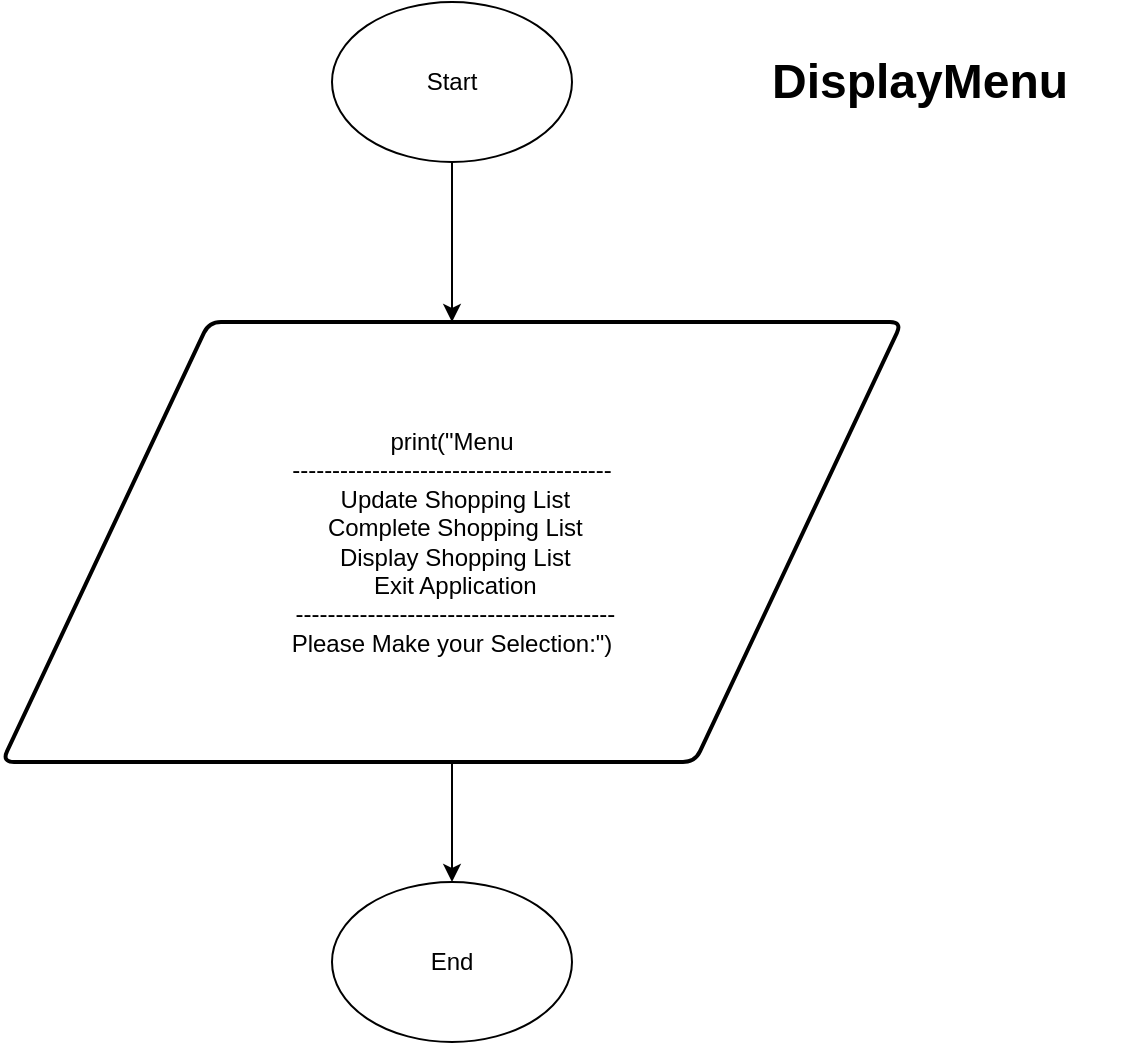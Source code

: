 <mxfile version="15.8.2" type="device" pages="7"><diagram id="C5RBs43oDa-KdzZeNtuy" name="displayMenu"><mxGraphModel dx="1113" dy="731" grid="1" gridSize="10" guides="1" tooltips="1" connect="1" arrows="1" fold="1" page="1" pageScale="1" pageWidth="827" pageHeight="1169" math="0" shadow="0"><root><mxCell id="WIyWlLk6GJQsqaUBKTNV-0"/><mxCell id="WIyWlLk6GJQsqaUBKTNV-1" parent="WIyWlLk6GJQsqaUBKTNV-0"/><mxCell id="VgSld3leh9Z8R4HClVQL-3" value="" style="edgeStyle=orthogonalEdgeStyle;rounded=0;orthogonalLoop=1;jettySize=auto;html=1;" edge="1" parent="WIyWlLk6GJQsqaUBKTNV-1" source="VgSld3leh9Z8R4HClVQL-0" target="VgSld3leh9Z8R4HClVQL-2"><mxGeometry relative="1" as="geometry"/></mxCell><mxCell id="VgSld3leh9Z8R4HClVQL-0" value="Start" style="ellipse;whiteSpace=wrap;html=1;" vertex="1" parent="WIyWlLk6GJQsqaUBKTNV-1"><mxGeometry x="255" y="20" width="120" height="80" as="geometry"/></mxCell><mxCell id="xgggEfvTik8aZfycozPO-1" value="" style="edgeStyle=orthogonalEdgeStyle;rounded=0;orthogonalLoop=1;jettySize=auto;html=1;" edge="1" parent="WIyWlLk6GJQsqaUBKTNV-1" source="VgSld3leh9Z8R4HClVQL-2" target="xgggEfvTik8aZfycozPO-0"><mxGeometry relative="1" as="geometry"/></mxCell><mxCell id="VgSld3leh9Z8R4HClVQL-2" value="print(&quot;Menu &lt;br&gt;----------------------------------------&lt;br&gt;&amp;nbsp;Update Shopping List&lt;br&gt;&amp;nbsp;Complete Shopping List&lt;br&gt;&amp;nbsp;Display Shopping List&lt;br&gt;&amp;nbsp;Exit Application&lt;br&gt;&amp;nbsp;----------------------------------------&lt;br&gt;Please Make your Selection:&quot;)" style="shape=parallelogram;html=1;strokeWidth=2;perimeter=parallelogramPerimeter;whiteSpace=wrap;rounded=1;arcSize=12;size=0.23;" vertex="1" parent="WIyWlLk6GJQsqaUBKTNV-1"><mxGeometry x="90" y="180" width="450" height="220" as="geometry"/></mxCell><mxCell id="xgggEfvTik8aZfycozPO-0" value="End" style="ellipse;whiteSpace=wrap;html=1;" vertex="1" parent="WIyWlLk6GJQsqaUBKTNV-1"><mxGeometry x="255" y="460" width="120" height="80" as="geometry"/></mxCell><mxCell id="67NtcmwgRC0DAcAixxA1-0" value="&lt;h1&gt;DisplayMenu&lt;/h1&gt;" style="text;html=1;strokeColor=none;fillColor=none;spacing=5;spacingTop=-20;whiteSpace=wrap;overflow=hidden;rounded=0;" vertex="1" parent="WIyWlLk6GJQsqaUBKTNV-1"><mxGeometry x="470" y="40" width="190" height="120" as="geometry"/></mxCell></root></mxGraphModel></diagram><diagram id="YoclvQxXGmcBrVeNBA84" name="getChoice "><mxGraphModel dx="1577" dy="1035" grid="1" gridSize="10" guides="1" tooltips="1" connect="1" arrows="1" fold="1" page="1" pageScale="1" pageWidth="850" pageHeight="1100" math="0" shadow="0"><root><mxCell id="n4acxv1keuIfrUjkf4av-0"/><mxCell id="n4acxv1keuIfrUjkf4av-1" parent="n4acxv1keuIfrUjkf4av-0"/><mxCell id="ewci4DWP8wXQs5lCiZVV-2" value="" style="edgeStyle=orthogonalEdgeStyle;rounded=0;orthogonalLoop=1;jettySize=auto;html=1;" edge="1" parent="n4acxv1keuIfrUjkf4av-1" source="rEnA67XTn1vk5N6WNUyv-0" target="ewci4DWP8wXQs5lCiZVV-1"><mxGeometry relative="1" as="geometry"/></mxCell><mxCell id="rEnA67XTn1vk5N6WNUyv-0" value="Start" style="ellipse;whiteSpace=wrap;html=1;" vertex="1" parent="n4acxv1keuIfrUjkf4av-1"><mxGeometry x="60" width="120" height="80" as="geometry"/></mxCell><mxCell id="ewci4DWP8wXQs5lCiZVV-6" value="" style="edgeStyle=orthogonalEdgeStyle;rounded=0;orthogonalLoop=1;jettySize=auto;html=1;" edge="1" parent="n4acxv1keuIfrUjkf4av-1" source="ewci4DWP8wXQs5lCiZVV-1" target="ewci4DWP8wXQs5lCiZVV-3"><mxGeometry relative="1" as="geometry"/></mxCell><mxCell id="ewci4DWP8wXQs5lCiZVV-1" value="choice = input(&quot;What would you like to do? &quot;)" style="shape=parallelogram;html=1;strokeWidth=2;perimeter=parallelogramPerimeter;whiteSpace=wrap;rounded=1;arcSize=12;size=0.23;" vertex="1" parent="n4acxv1keuIfrUjkf4av-1"><mxGeometry x="10" y="120" width="340" height="110" as="geometry"/></mxCell><mxCell id="ewci4DWP8wXQs5lCiZVV-9" value="" style="edgeStyle=orthogonalEdgeStyle;rounded=0;orthogonalLoop=1;jettySize=auto;html=1;" edge="1" parent="n4acxv1keuIfrUjkf4av-1" source="ewci4DWP8wXQs5lCiZVV-3" target="ewci4DWP8wXQs5lCiZVV-8"><mxGeometry relative="1" as="geometry"/></mxCell><mxCell id="ewci4DWP8wXQs5lCiZVV-3" value="letter = choice.split (&quot; &quot;)" style="rounded=1;whiteSpace=wrap;html=1;" vertex="1" parent="n4acxv1keuIfrUjkf4av-1"><mxGeometry x="15" y="260" width="210" height="60" as="geometry"/></mxCell><mxCell id="ewci4DWP8wXQs5lCiZVV-13" value="" style="edgeStyle=orthogonalEdgeStyle;rounded=0;orthogonalLoop=1;jettySize=auto;html=1;" edge="1" parent="n4acxv1keuIfrUjkf4av-1" source="ewci4DWP8wXQs5lCiZVV-8" target="ewci4DWP8wXQs5lCiZVV-10"><mxGeometry relative="1" as="geometry"/></mxCell><mxCell id="ewci4DWP8wXQs5lCiZVV-17" value="" style="edgeStyle=orthogonalEdgeStyle;rounded=0;orthogonalLoop=1;jettySize=auto;html=1;" edge="1" parent="n4acxv1keuIfrUjkf4av-1" source="ewci4DWP8wXQs5lCiZVV-8" target="ewci4DWP8wXQs5lCiZVV-16"><mxGeometry relative="1" as="geometry"/></mxCell><mxCell id="ewci4DWP8wXQs5lCiZVV-8" value="if&amp;nbsp;&amp;nbsp;letter[0] == &quot;U&quot;:" style="strokeWidth=2;html=1;shape=mxgraph.flowchart.decision;whiteSpace=wrap;" vertex="1" parent="n4acxv1keuIfrUjkf4av-1"><mxGeometry x="55" y="350" width="130" height="130" as="geometry"/></mxCell><mxCell id="ewci4DWP8wXQs5lCiZVV-20" value="" style="edgeStyle=orthogonalEdgeStyle;rounded=0;orthogonalLoop=1;jettySize=auto;html=1;" edge="1" parent="n4acxv1keuIfrUjkf4av-1" source="ewci4DWP8wXQs5lCiZVV-10" target="ewci4DWP8wXQs5lCiZVV-19"><mxGeometry relative="1" as="geometry"/></mxCell><mxCell id="ewci4DWP8wXQs5lCiZVV-10" value="&lt;div&gt;&amp;nbsp;printPeople()&lt;/div&gt;" style="rounded=1;whiteSpace=wrap;html=1;" vertex="1" parent="n4acxv1keuIfrUjkf4av-1"><mxGeometry x="60" y="510" width="120" height="50" as="geometry"/></mxCell><mxCell id="ewci4DWP8wXQs5lCiZVV-14" value="True" style="text;html=1;strokeColor=none;fillColor=none;align=center;verticalAlign=middle;whiteSpace=wrap;rounded=0;" vertex="1" parent="n4acxv1keuIfrUjkf4av-1"><mxGeometry x="55" y="480" width="60" height="30" as="geometry"/></mxCell><mxCell id="ewci4DWP8wXQs5lCiZVV-22" value="" style="edgeStyle=orthogonalEdgeStyle;rounded=0;orthogonalLoop=1;jettySize=auto;html=1;" edge="1" parent="n4acxv1keuIfrUjkf4av-1" source="ewci4DWP8wXQs5lCiZVV-16" target="ewci4DWP8wXQs5lCiZVV-21"><mxGeometry relative="1" as="geometry"/></mxCell><mxCell id="ewci4DWP8wXQs5lCiZVV-27" value="" style="edgeStyle=orthogonalEdgeStyle;rounded=0;orthogonalLoop=1;jettySize=auto;html=1;" edge="1" parent="n4acxv1keuIfrUjkf4av-1" source="ewci4DWP8wXQs5lCiZVV-16" target="ewci4DWP8wXQs5lCiZVV-26"><mxGeometry relative="1" as="geometry"/></mxCell><mxCell id="ewci4DWP8wXQs5lCiZVV-16" value="&amp;nbsp;letter[0] == &quot;C&quot;:" style="strokeWidth=2;html=1;shape=mxgraph.flowchart.decision;whiteSpace=wrap;" vertex="1" parent="n4acxv1keuIfrUjkf4av-1"><mxGeometry x="240" y="350" width="130" height="130" as="geometry"/></mxCell><mxCell id="ewci4DWP8wXQs5lCiZVV-18" value="False" style="text;html=1;strokeColor=none;fillColor=none;align=center;verticalAlign=middle;whiteSpace=wrap;rounded=0;" vertex="1" parent="n4acxv1keuIfrUjkf4av-1"><mxGeometry x="170" y="390" width="60" height="30" as="geometry"/></mxCell><mxCell id="ewci4DWP8wXQs5lCiZVV-48" style="edgeStyle=orthogonalEdgeStyle;rounded=0;orthogonalLoop=1;jettySize=auto;html=1;entryX=0;entryY=0.5;entryDx=0;entryDy=0;" edge="1" parent="n4acxv1keuIfrUjkf4av-1" source="ewci4DWP8wXQs5lCiZVV-19" target="ewci4DWP8wXQs5lCiZVV-47"><mxGeometry relative="1" as="geometry"><Array as="points"><mxPoint x="120" y="790"/></Array></mxGeometry></mxCell><mxCell id="ewci4DWP8wXQs5lCiZVV-19" value="updateShoppingList(printItems())" style="rounded=1;whiteSpace=wrap;html=1;" vertex="1" parent="n4acxv1keuIfrUjkf4av-1"><mxGeometry x="25" y="590" width="190" height="60" as="geometry"/></mxCell><mxCell id="ewci4DWP8wXQs5lCiZVV-25" value="" style="edgeStyle=orthogonalEdgeStyle;rounded=0;orthogonalLoop=1;jettySize=auto;html=1;" edge="1" parent="n4acxv1keuIfrUjkf4av-1" source="ewci4DWP8wXQs5lCiZVV-21" target="ewci4DWP8wXQs5lCiZVV-24"><mxGeometry relative="1" as="geometry"/></mxCell><mxCell id="ewci4DWP8wXQs5lCiZVV-21" value="&lt;div&gt;&amp;nbsp;printPeople()&lt;/div&gt;" style="rounded=1;whiteSpace=wrap;html=1;" vertex="1" parent="n4acxv1keuIfrUjkf4av-1"><mxGeometry x="245" y="510" width="120" height="50" as="geometry"/></mxCell><mxCell id="ewci4DWP8wXQs5lCiZVV-49" style="edgeStyle=orthogonalEdgeStyle;rounded=0;orthogonalLoop=1;jettySize=auto;html=1;" edge="1" parent="n4acxv1keuIfrUjkf4av-1" source="ewci4DWP8wXQs5lCiZVV-24" target="ewci4DWP8wXQs5lCiZVV-47"><mxGeometry relative="1" as="geometry"/></mxCell><mxCell id="ewci4DWP8wXQs5lCiZVV-24" value="completeShoppingList()" style="whiteSpace=wrap;html=1;rounded=1;" vertex="1" parent="n4acxv1keuIfrUjkf4av-1"><mxGeometry x="222.5" y="590" width="165" height="60" as="geometry"/></mxCell><mxCell id="ewci4DWP8wXQs5lCiZVV-29" value="" style="edgeStyle=orthogonalEdgeStyle;rounded=0;orthogonalLoop=1;jettySize=auto;html=1;" edge="1" parent="n4acxv1keuIfrUjkf4av-1" source="ewci4DWP8wXQs5lCiZVV-26" target="ewci4DWP8wXQs5lCiZVV-28"><mxGeometry relative="1" as="geometry"/></mxCell><mxCell id="ewci4DWP8wXQs5lCiZVV-31" value="" style="edgeStyle=orthogonalEdgeStyle;rounded=0;orthogonalLoop=1;jettySize=auto;html=1;" edge="1" parent="n4acxv1keuIfrUjkf4av-1" source="ewci4DWP8wXQs5lCiZVV-26" target="ewci4DWP8wXQs5lCiZVV-30"><mxGeometry relative="1" as="geometry"/></mxCell><mxCell id="ewci4DWP8wXQs5lCiZVV-26" value="&amp;nbsp;letter[0] == &quot;D&quot;:" style="strokeWidth=2;html=1;shape=mxgraph.flowchart.decision;whiteSpace=wrap;" vertex="1" parent="n4acxv1keuIfrUjkf4av-1"><mxGeometry x="410" y="350" width="130" height="130" as="geometry"/></mxCell><mxCell id="ewci4DWP8wXQs5lCiZVV-33" value="" style="edgeStyle=orthogonalEdgeStyle;rounded=0;orthogonalLoop=1;jettySize=auto;html=1;" edge="1" parent="n4acxv1keuIfrUjkf4av-1" source="ewci4DWP8wXQs5lCiZVV-28" target="ewci4DWP8wXQs5lCiZVV-32"><mxGeometry relative="1" as="geometry"/></mxCell><mxCell id="ewci4DWP8wXQs5lCiZVV-40" value="" style="edgeStyle=orthogonalEdgeStyle;rounded=0;orthogonalLoop=1;jettySize=auto;html=1;" edge="1" parent="n4acxv1keuIfrUjkf4av-1" source="ewci4DWP8wXQs5lCiZVV-28"><mxGeometry relative="1" as="geometry"><mxPoint x="780" y="600" as="targetPoint"/></mxGeometry></mxCell><mxCell id="ewci4DWP8wXQs5lCiZVV-28" value="&amp;nbsp;letter[0] == &quot;E&quot;:" style="strokeWidth=2;html=1;shape=mxgraph.flowchart.decision;whiteSpace=wrap;" vertex="1" parent="n4acxv1keuIfrUjkf4av-1"><mxGeometry x="610" y="350" width="130" height="130" as="geometry"/></mxCell><mxCell id="ewci4DWP8wXQs5lCiZVV-50" style="edgeStyle=orthogonalEdgeStyle;rounded=0;orthogonalLoop=1;jettySize=auto;html=1;entryX=1;entryY=0;entryDx=0;entryDy=0;" edge="1" parent="n4acxv1keuIfrUjkf4av-1" source="ewci4DWP8wXQs5lCiZVV-30" target="ewci4DWP8wXQs5lCiZVV-47"><mxGeometry relative="1" as="geometry"/></mxCell><mxCell id="ewci4DWP8wXQs5lCiZVV-30" value="displayShoppingList()" style="rounded=1;whiteSpace=wrap;html=1;" vertex="1" parent="n4acxv1keuIfrUjkf4av-1"><mxGeometry x="410" y="505" width="130" height="60" as="geometry"/></mxCell><mxCell id="ewci4DWP8wXQs5lCiZVV-51" style="edgeStyle=orthogonalEdgeStyle;rounded=0;orthogonalLoop=1;jettySize=auto;html=1;entryX=1;entryY=0.5;entryDx=0;entryDy=0;" edge="1" parent="n4acxv1keuIfrUjkf4av-1" source="ewci4DWP8wXQs5lCiZVV-32" target="ewci4DWP8wXQs5lCiZVV-47"><mxGeometry relative="1" as="geometry"><Array as="points"><mxPoint x="675" y="580"/><mxPoint x="520" y="580"/><mxPoint x="520" y="730"/><mxPoint x="460" y="730"/></Array></mxGeometry></mxCell><mxCell id="ewci4DWP8wXQs5lCiZVV-32" value="exitApplication()" style="rounded=1;whiteSpace=wrap;html=1;" vertex="1" parent="n4acxv1keuIfrUjkf4av-1"><mxGeometry x="615" y="510" width="120" height="60" as="geometry"/></mxCell><mxCell id="ewci4DWP8wXQs5lCiZVV-34" value="True" style="text;html=1;strokeColor=none;fillColor=none;align=center;verticalAlign=middle;whiteSpace=wrap;rounded=0;" vertex="1" parent="n4acxv1keuIfrUjkf4av-1"><mxGeometry x="245" y="480" width="60" height="30" as="geometry"/></mxCell><mxCell id="ewci4DWP8wXQs5lCiZVV-35" value="True" style="text;html=1;strokeColor=none;fillColor=none;align=center;verticalAlign=middle;whiteSpace=wrap;rounded=0;" vertex="1" parent="n4acxv1keuIfrUjkf4av-1"><mxGeometry x="420" y="475" width="60" height="30" as="geometry"/></mxCell><mxCell id="ewci4DWP8wXQs5lCiZVV-36" value="True" style="text;html=1;strokeColor=none;fillColor=none;align=center;verticalAlign=middle;whiteSpace=wrap;rounded=0;" vertex="1" parent="n4acxv1keuIfrUjkf4av-1"><mxGeometry x="615" y="480" width="60" height="30" as="geometry"/></mxCell><mxCell id="ewci4DWP8wXQs5lCiZVV-37" value="False" style="text;html=1;strokeColor=none;fillColor=none;align=center;verticalAlign=middle;whiteSpace=wrap;rounded=0;" vertex="1" parent="n4acxv1keuIfrUjkf4av-1"><mxGeometry x="360" y="390" width="60" height="30" as="geometry"/></mxCell><mxCell id="ewci4DWP8wXQs5lCiZVV-38" value="False" style="text;html=1;strokeColor=none;fillColor=none;align=center;verticalAlign=middle;whiteSpace=wrap;rounded=0;" vertex="1" parent="n4acxv1keuIfrUjkf4av-1"><mxGeometry x="540" y="390" width="60" height="30" as="geometry"/></mxCell><mxCell id="ewci4DWP8wXQs5lCiZVV-52" style="edgeStyle=orthogonalEdgeStyle;rounded=0;orthogonalLoop=1;jettySize=auto;html=1;entryX=1;entryY=0;entryDx=0;entryDy=0;" edge="1" parent="n4acxv1keuIfrUjkf4av-1" source="ewci4DWP8wXQs5lCiZVV-43" target="ewci4DWP8wXQs5lCiZVV-1"><mxGeometry relative="1" as="geometry"><Array as="points"><mxPoint x="810" y="120"/></Array></mxGeometry></mxCell><mxCell id="ewci4DWP8wXQs5lCiZVV-43" value="&lt;span style=&quot;color: rgba(0 , 0 , 0 , 0) ; font-family: monospace ; font-size: 0px&quot;&gt;%3CmxGraphModel%3E%3Croot%3E%3CmxCell%20id%3D%220%22%2F%3E%3CmxCell%20id%3D%221%22%20parent%3D%220%22%2F%3E%3CmxCell%20id%3D%222%22%20value%3D%22print(%26quot%3BInvalid%20Selection%2C%20please%20try%20again%26quot%3B)%22%20style%3D%22text%3BwhiteSpace%3Dwrap%3Bhtml%3D1%3B%22%20vertex%3D%221%22%20parent%3D%221%22%3E%3CmxGeometry%20x%3D%22570%22%20y%3D%22680%22%20width%3D%22240%22%20height%3D%2230%22%20as%3D%22geometry%22%2F%3E%3C%2FmxCell%3E%3C%2Froot%3E%3C%2FmxGraphModel%3E&lt;/span&gt;" style="shape=parallelogram;html=1;strokeWidth=2;perimeter=parallelogramPerimeter;whiteSpace=wrap;rounded=1;arcSize=12;size=0.23;" vertex="1" parent="n4acxv1keuIfrUjkf4av-1"><mxGeometry x="543" y="601" width="305" height="90" as="geometry"/></mxCell><mxCell id="ewci4DWP8wXQs5lCiZVV-45" value="print(&quot;Invalid Selection, please try again&quot;)" style="text;whiteSpace=wrap;html=1;" vertex="1" parent="n4acxv1keuIfrUjkf4av-1"><mxGeometry x="593" y="620" width="240" height="30" as="geometry"/></mxCell><mxCell id="ewci4DWP8wXQs5lCiZVV-47" value="End" style="ellipse;whiteSpace=wrap;html=1;" vertex="1" parent="n4acxv1keuIfrUjkf4av-1"><mxGeometry x="340" y="750" width="120" height="80" as="geometry"/></mxCell><mxCell id="NPoW9OLZtUYSRxxpMWSP-0" value="&lt;h1&gt;getChoice&lt;/h1&gt;" style="text;html=1;strokeColor=none;fillColor=none;spacing=5;spacingTop=-20;whiteSpace=wrap;overflow=hidden;rounded=0;" vertex="1" parent="n4acxv1keuIfrUjkf4av-1"><mxGeometry x="470" y="40" width="190" height="120" as="geometry"/></mxCell></root></mxGraphModel></diagram><diagram id="8KVr16xX-_0xDIm_m8ax" name="completeShoppingList "><mxGraphModel dx="2703" dy="1774" grid="1" gridSize="10" guides="1" tooltips="1" connect="1" arrows="1" fold="1" page="1" pageScale="1" pageWidth="850" pageHeight="1100" math="0" shadow="0"><root><mxCell id="MjO2JM8m24sz5ZJeyW66-0"/><mxCell id="MjO2JM8m24sz5ZJeyW66-1" parent="MjO2JM8m24sz5ZJeyW66-0"/><mxCell id="k4tRnEXeephg2Ik4xcU0-1" value="" style="edgeStyle=orthogonalEdgeStyle;rounded=0;orthogonalLoop=1;jettySize=auto;html=1;" edge="1" parent="MjO2JM8m24sz5ZJeyW66-1" source="L9b--tBDt3e4o7jVubtz-0" target="k4tRnEXeephg2Ik4xcU0-0"><mxGeometry relative="1" as="geometry"/></mxCell><mxCell id="L9b--tBDt3e4o7jVubtz-0" value="Start" style="ellipse;whiteSpace=wrap;html=1;" vertex="1" parent="MjO2JM8m24sz5ZJeyW66-1"><mxGeometry x="190" y="10" width="120" height="80" as="geometry"/></mxCell><mxCell id="k4tRnEXeephg2Ik4xcU0-5" style="edgeStyle=orthogonalEdgeStyle;rounded=0;orthogonalLoop=1;jettySize=auto;html=1;entryX=0.5;entryY=0;entryDx=0;entryDy=0;" edge="1" parent="MjO2JM8m24sz5ZJeyW66-1" source="hoTZfBiFcGIpwnGogCbJ-0" target="k4tRnEXeephg2Ik4xcU0-3"><mxGeometry relative="1" as="geometry"><Array as="points"><mxPoint x="110" y="300"/></Array></mxGeometry></mxCell><mxCell id="k4tRnEXeephg2Ik4xcU0-9" style="edgeStyle=orthogonalEdgeStyle;rounded=0;orthogonalLoop=1;jettySize=auto;html=1;entryX=0.5;entryY=0;entryDx=0;entryDy=0;" edge="1" parent="MjO2JM8m24sz5ZJeyW66-1" source="hoTZfBiFcGIpwnGogCbJ-0" target="k4tRnEXeephg2Ik4xcU0-7"><mxGeometry relative="1" as="geometry"><Array as="points"><mxPoint x="370" y="300"/></Array></mxGeometry></mxCell><mxCell id="hoTZfBiFcGIpwnGogCbJ-0" value="if choice in shoppers" style="rhombus;whiteSpace=wrap;html=1;" vertex="1" parent="MjO2JM8m24sz5ZJeyW66-1"><mxGeometry x="165" y="220" width="170" height="160" as="geometry"/></mxCell><mxCell id="k4tRnEXeephg2Ik4xcU0-2" value="" style="edgeStyle=orthogonalEdgeStyle;rounded=0;orthogonalLoop=1;jettySize=auto;html=1;" edge="1" parent="MjO2JM8m24sz5ZJeyW66-1" source="k4tRnEXeephg2Ik4xcU0-0" target="hoTZfBiFcGIpwnGogCbJ-0"><mxGeometry relative="1" as="geometry"/></mxCell><mxCell id="k4tRnEXeephg2Ik4xcU0-0" value="choice = input(&quot;Who are you updating? &quot;)" style="rounded=1;whiteSpace=wrap;html=1;" vertex="1" parent="MjO2JM8m24sz5ZJeyW66-1"><mxGeometry x="160" y="130" width="180" height="60" as="geometry"/></mxCell><mxCell id="k4tRnEXeephg2Ik4xcU0-13" value="" style="edgeStyle=orthogonalEdgeStyle;rounded=0;orthogonalLoop=1;jettySize=auto;html=1;" edge="1" parent="MjO2JM8m24sz5ZJeyW66-1" source="k4tRnEXeephg2Ik4xcU0-3" target="k4tRnEXeephg2Ik4xcU0-12"><mxGeometry relative="1" as="geometry"/></mxCell><mxCell id="k4tRnEXeephg2Ik4xcU0-3" value="print(&quot;choice's status is now complete&quot;)" style="rounded=1;whiteSpace=wrap;html=1;" vertex="1" parent="MjO2JM8m24sz5ZJeyW66-1"><mxGeometry x="30" y="380" width="160" height="60" as="geometry"/></mxCell><mxCell id="k4tRnEXeephg2Ik4xcU0-6" value="True" style="text;html=1;strokeColor=none;fillColor=none;align=center;verticalAlign=middle;whiteSpace=wrap;rounded=0;" vertex="1" parent="MjO2JM8m24sz5ZJeyW66-1"><mxGeometry x="100" y="276" width="60" height="30" as="geometry"/></mxCell><mxCell id="k4tRnEXeephg2Ik4xcU0-11" style="edgeStyle=orthogonalEdgeStyle;rounded=0;orthogonalLoop=1;jettySize=auto;html=1;entryX=1;entryY=0.5;entryDx=0;entryDy=0;" edge="1" parent="MjO2JM8m24sz5ZJeyW66-1" source="k4tRnEXeephg2Ik4xcU0-7" target="k4tRnEXeephg2Ik4xcU0-0"><mxGeometry relative="1" as="geometry"><Array as="points"><mxPoint x="490" y="410"/><mxPoint x="490" y="160"/></Array></mxGeometry></mxCell><mxCell id="k4tRnEXeephg2Ik4xcU0-7" value="print(&quot;Try again&quot;)" style="rounded=1;whiteSpace=wrap;html=1;" vertex="1" parent="MjO2JM8m24sz5ZJeyW66-1"><mxGeometry x="310" y="380" width="120" height="60" as="geometry"/></mxCell><mxCell id="k4tRnEXeephg2Ik4xcU0-8" value="False" style="text;html=1;strokeColor=none;fillColor=none;align=center;verticalAlign=middle;whiteSpace=wrap;rounded=0;" vertex="1" parent="MjO2JM8m24sz5ZJeyW66-1"><mxGeometry x="330" y="276" width="60" height="30" as="geometry"/></mxCell><mxCell id="k4tRnEXeephg2Ik4xcU0-12" value="End" style="ellipse;whiteSpace=wrap;html=1;" vertex="1" parent="MjO2JM8m24sz5ZJeyW66-1"><mxGeometry x="190" y="490" width="120" height="80" as="geometry"/></mxCell><mxCell id="Q8fegjjFMyd7iBtWlJi6-0" value="&lt;h1&gt;completeShoppingList&lt;/h1&gt;" style="text;html=1;strokeColor=none;fillColor=none;spacing=5;spacingTop=-20;whiteSpace=wrap;overflow=hidden;rounded=0;" vertex="1" parent="MjO2JM8m24sz5ZJeyW66-1"><mxGeometry x="470" y="40" width="280" height="120" as="geometry"/></mxCell></root></mxGraphModel></diagram><diagram id="GwJxsWWCwRADJqC3G9r-" name="updateShoppingList "><mxGraphModel dx="2365" dy="1553" grid="1" gridSize="10" guides="1" tooltips="1" connect="1" arrows="1" fold="1" page="1" pageScale="1" pageWidth="850" pageHeight="1100" math="0" shadow="0"><root><mxCell id="JP8LzwST_4abZpO1sVGI-0"/><mxCell id="JP8LzwST_4abZpO1sVGI-1" parent="JP8LzwST_4abZpO1sVGI-0"/><mxCell id="c9tApIT2QJGWnypn9_fk-1" value="" style="edgeStyle=orthogonalEdgeStyle;rounded=0;orthogonalLoop=1;jettySize=auto;html=1;" edge="1" parent="JP8LzwST_4abZpO1sVGI-1" source="OHqsm_5rbN1lVEY_kHGS-0" target="c9tApIT2QJGWnypn9_fk-0"><mxGeometry relative="1" as="geometry"/></mxCell><mxCell id="OHqsm_5rbN1lVEY_kHGS-0" value="Start" style="ellipse;whiteSpace=wrap;html=1;" vertex="1" parent="JP8LzwST_4abZpO1sVGI-1"><mxGeometry x="195" y="10" width="120" height="80" as="geometry"/></mxCell><mxCell id="2hWiRA8FBjvA-9n9aJ9f-1" value="" style="edgeStyle=orthogonalEdgeStyle;rounded=0;orthogonalLoop=1;jettySize=auto;html=1;" edge="1" parent="JP8LzwST_4abZpO1sVGI-1" source="c9tApIT2QJGWnypn9_fk-0" target="2hWiRA8FBjvA-9n9aJ9f-0"><mxGeometry relative="1" as="geometry"/></mxCell><mxCell id="c9tApIT2QJGWnypn9_fk-0" value="choice = print (&quot;Who are you updating&quot;)" style="rounded=1;whiteSpace=wrap;html=1;" vertex="1" parent="JP8LzwST_4abZpO1sVGI-1"><mxGeometry x="195" y="140" width="120" height="60" as="geometry"/></mxCell><mxCell id="2hWiRA8FBjvA-9n9aJ9f-3" value="" style="edgeStyle=orthogonalEdgeStyle;rounded=0;orthogonalLoop=1;jettySize=auto;html=1;" edge="1" parent="JP8LzwST_4abZpO1sVGI-1" source="2hWiRA8FBjvA-9n9aJ9f-0" target="2hWiRA8FBjvA-9n9aJ9f-2"><mxGeometry relative="1" as="geometry"/></mxCell><mxCell id="2hWiRA8FBjvA-9n9aJ9f-15" style="edgeStyle=orthogonalEdgeStyle;rounded=0;orthogonalLoop=1;jettySize=auto;html=1;entryX=0.558;entryY=-0.017;entryDx=0;entryDy=0;entryPerimeter=0;" edge="1" parent="JP8LzwST_4abZpO1sVGI-1" source="2hWiRA8FBjvA-9n9aJ9f-0" target="2hWiRA8FBjvA-9n9aJ9f-13"><mxGeometry relative="1" as="geometry"><Array as="points"><mxPoint x="97" y="310"/></Array></mxGeometry></mxCell><mxCell id="2hWiRA8FBjvA-9n9aJ9f-0" value="if choice in shoppers" style="rhombus;whiteSpace=wrap;html=1;" vertex="1" parent="JP8LzwST_4abZpO1sVGI-1"><mxGeometry x="170" y="230" width="170" height="160" as="geometry"/></mxCell><mxCell id="2hWiRA8FBjvA-9n9aJ9f-7" style="edgeStyle=orthogonalEdgeStyle;rounded=0;orthogonalLoop=1;jettySize=auto;html=1;entryX=1;entryY=0.5;entryDx=0;entryDy=0;" edge="1" parent="JP8LzwST_4abZpO1sVGI-1" source="2hWiRA8FBjvA-9n9aJ9f-2" target="c9tApIT2QJGWnypn9_fk-0"><mxGeometry relative="1" as="geometry"><Array as="points"><mxPoint x="530" y="310"/><mxPoint x="530" y="170"/></Array></mxGeometry></mxCell><mxCell id="2hWiRA8FBjvA-9n9aJ9f-2" value="print(&quot;Try Again&quot;)" style="rounded=1;whiteSpace=wrap;html=1;" vertex="1" parent="JP8LzwST_4abZpO1sVGI-1"><mxGeometry x="380" y="280" width="120" height="60" as="geometry"/></mxCell><mxCell id="2hWiRA8FBjvA-9n9aJ9f-4" value="False" style="text;html=1;strokeColor=none;fillColor=none;align=center;verticalAlign=middle;whiteSpace=wrap;rounded=0;" vertex="1" parent="JP8LzwST_4abZpO1sVGI-1"><mxGeometry x="327" y="284" width="60" height="30" as="geometry"/></mxCell><mxCell id="2hWiRA8FBjvA-9n9aJ9f-8" value="True" style="text;html=1;strokeColor=none;fillColor=none;align=center;verticalAlign=middle;whiteSpace=wrap;rounded=0;" vertex="1" parent="JP8LzwST_4abZpO1sVGI-1"><mxGeometry x="120" y="270" width="60" height="30" as="geometry"/></mxCell><mxCell id="2hWiRA8FBjvA-9n9aJ9f-17" value="" style="edgeStyle=orthogonalEdgeStyle;rounded=0;orthogonalLoop=1;jettySize=auto;html=1;" edge="1" parent="JP8LzwST_4abZpO1sVGI-1" source="2hWiRA8FBjvA-9n9aJ9f-13" target="2hWiRA8FBjvA-9n9aJ9f-16"><mxGeometry relative="1" as="geometry"/></mxCell><mxCell id="2hWiRA8FBjvA-9n9aJ9f-13" value="choice2 = What item are you updating?" style="rounded=1;whiteSpace=wrap;html=1;" vertex="1" parent="JP8LzwST_4abZpO1sVGI-1"><mxGeometry x="30" y="330" width="120" height="60" as="geometry"/></mxCell><mxCell id="2hWiRA8FBjvA-9n9aJ9f-20" value="" style="edgeStyle=orthogonalEdgeStyle;rounded=0;orthogonalLoop=1;jettySize=auto;html=1;" edge="1" parent="JP8LzwST_4abZpO1sVGI-1" source="2hWiRA8FBjvA-9n9aJ9f-16" target="2hWiRA8FBjvA-9n9aJ9f-19"><mxGeometry relative="1" as="geometry"/></mxCell><mxCell id="UOOnv7LjkBcY5IPBY77C-4" style="edgeStyle=orthogonalEdgeStyle;rounded=0;orthogonalLoop=1;jettySize=auto;html=1;entryX=0.5;entryY=0;entryDx=0;entryDy=0;" edge="1" parent="JP8LzwST_4abZpO1sVGI-1" source="2hWiRA8FBjvA-9n9aJ9f-16" target="UOOnv7LjkBcY5IPBY77C-2"><mxGeometry relative="1" as="geometry"><Array as="points"><mxPoint x="80" y="510"/></Array></mxGeometry></mxCell><mxCell id="2hWiRA8FBjvA-9n9aJ9f-16" value="if choice2 in shoppers" style="rhombus;whiteSpace=wrap;html=1;" vertex="1" parent="JP8LzwST_4abZpO1sVGI-1"><mxGeometry x="100" y="430" width="170" height="160" as="geometry"/></mxCell><mxCell id="2hWiRA8FBjvA-9n9aJ9f-18" value="False" style="text;html=1;strokeColor=none;fillColor=none;align=center;verticalAlign=middle;whiteSpace=wrap;rounded=0;" vertex="1" parent="JP8LzwST_4abZpO1sVGI-1"><mxGeometry x="250" y="480" width="60" height="30" as="geometry"/></mxCell><mxCell id="2hWiRA8FBjvA-9n9aJ9f-21" style="edgeStyle=orthogonalEdgeStyle;rounded=0;orthogonalLoop=1;jettySize=auto;html=1;entryX=1;entryY=0.5;entryDx=0;entryDy=0;" edge="1" parent="JP8LzwST_4abZpO1sVGI-1" source="2hWiRA8FBjvA-9n9aJ9f-19" target="2hWiRA8FBjvA-9n9aJ9f-13"><mxGeometry relative="1" as="geometry"><Array as="points"><mxPoint x="365" y="430"/><mxPoint x="228" y="430"/><mxPoint x="228" y="370"/><mxPoint x="150" y="370"/></Array></mxGeometry></mxCell><mxCell id="2hWiRA8FBjvA-9n9aJ9f-19" value="print(&quot;Try Again&quot;)" style="rounded=1;whiteSpace=wrap;html=1;" vertex="1" parent="JP8LzwST_4abZpO1sVGI-1"><mxGeometry x="315" y="480" width="120" height="60" as="geometry"/></mxCell><mxCell id="UOOnv7LjkBcY5IPBY77C-8" value="" style="edgeStyle=orthogonalEdgeStyle;rounded=0;orthogonalLoop=1;jettySize=auto;html=1;" edge="1" parent="JP8LzwST_4abZpO1sVGI-1" source="UOOnv7LjkBcY5IPBY77C-2" target="UOOnv7LjkBcY5IPBY77C-7"><mxGeometry relative="1" as="geometry"/></mxCell><mxCell id="UOOnv7LjkBcY5IPBY77C-2" value="input (&quot;What is the cost&quot;)" style="rounded=1;whiteSpace=wrap;html=1;" vertex="1" parent="JP8LzwST_4abZpO1sVGI-1"><mxGeometry x="20" y="570" width="120" height="60" as="geometry"/></mxCell><mxCell id="UOOnv7LjkBcY5IPBY77C-6" value="True" style="text;html=1;strokeColor=none;fillColor=none;align=center;verticalAlign=middle;whiteSpace=wrap;rounded=0;" vertex="1" parent="JP8LzwST_4abZpO1sVGI-1"><mxGeometry x="60" y="480" width="60" height="30" as="geometry"/></mxCell><mxCell id="UOOnv7LjkBcY5IPBY77C-11" value="" style="edgeStyle=orthogonalEdgeStyle;rounded=0;orthogonalLoop=1;jettySize=auto;html=1;" edge="1" parent="JP8LzwST_4abZpO1sVGI-1" source="UOOnv7LjkBcY5IPBY77C-7" target="UOOnv7LjkBcY5IPBY77C-10"><mxGeometry relative="1" as="geometry"><Array as="points"><mxPoint x="80" y="790"/><mxPoint x="180" y="790"/></Array></mxGeometry></mxCell><mxCell id="UOOnv7LjkBcY5IPBY77C-7" value="print(&quot;Successfully updated choice&quot;)" style="rounded=1;whiteSpace=wrap;html=1;" vertex="1" parent="JP8LzwST_4abZpO1sVGI-1"><mxGeometry x="20" y="670" width="120" height="60" as="geometry"/></mxCell><mxCell id="UOOnv7LjkBcY5IPBY77C-10" value="End" style="ellipse;whiteSpace=wrap;html=1;" vertex="1" parent="JP8LzwST_4abZpO1sVGI-1"><mxGeometry x="195" y="750" width="120" height="80" as="geometry"/></mxCell><mxCell id="xeuhiu6D7kHH8edIJixO-0" value="&lt;h1&gt;updateShoppingList&lt;/h1&gt;" style="text;html=1;strokeColor=none;fillColor=none;spacing=5;spacingTop=-20;whiteSpace=wrap;overflow=hidden;rounded=0;" vertex="1" parent="JP8LzwST_4abZpO1sVGI-1"><mxGeometry x="470" y="40" width="270" height="120" as="geometry"/></mxCell></root></mxGraphModel></diagram><diagram id="CazaKA7gbTzcykPMV_-8" name="displayShoppingList "><mxGraphModel dx="1577" dy="1035" grid="1" gridSize="10" guides="1" tooltips="1" connect="1" arrows="1" fold="1" page="1" pageScale="1" pageWidth="850" pageHeight="1100" math="0" shadow="0"><root><mxCell id="DQpE6SKw_L2S4zUkkZzF-0"/><mxCell id="DQpE6SKw_L2S4zUkkZzF-1" parent="DQpE6SKw_L2S4zUkkZzF-0"/><mxCell id="jZcQVraJa4FgEYERgefA-2" value="" style="edgeStyle=orthogonalEdgeStyle;rounded=0;orthogonalLoop=1;jettySize=auto;html=1;" edge="1" parent="DQpE6SKw_L2S4zUkkZzF-1" source="y5sntjhpBKcK9Y5sOFdC-0" target="jZcQVraJa4FgEYERgefA-0"><mxGeometry relative="1" as="geometry"/></mxCell><mxCell id="y5sntjhpBKcK9Y5sOFdC-0" value="Start" style="ellipse;whiteSpace=wrap;html=1;" vertex="1" parent="DQpE6SKw_L2S4zUkkZzF-1"><mxGeometry x="110" y="20" width="120" height="80" as="geometry"/></mxCell><mxCell id="jZcQVraJa4FgEYERgefA-3" value="" style="edgeStyle=orthogonalEdgeStyle;rounded=0;orthogonalLoop=1;jettySize=auto;html=1;" edge="1" parent="DQpE6SKw_L2S4zUkkZzF-1" source="jZcQVraJa4FgEYERgefA-0" target="jZcQVraJa4FgEYERgefA-1"><mxGeometry relative="1" as="geometry"/></mxCell><mxCell id="jZcQVraJa4FgEYERgefA-0" value="Print(shoppers)" style="shape=parallelogram;html=1;strokeWidth=2;perimeter=parallelogramPerimeter;whiteSpace=wrap;rounded=1;arcSize=12;size=0.23;" vertex="1" parent="DQpE6SKw_L2S4zUkkZzF-1"><mxGeometry x="80" y="150" width="180" height="60" as="geometry"/></mxCell><mxCell id="jZcQVraJa4FgEYERgefA-1" value="End" style="ellipse;whiteSpace=wrap;html=1;" vertex="1" parent="DQpE6SKw_L2S4zUkkZzF-1"><mxGeometry x="110" y="260" width="120" height="80" as="geometry"/></mxCell><mxCell id="_O9W723HGy3e6SOc9JJR-0" value="&lt;h1&gt;displayShoppingList&lt;/h1&gt;" style="text;html=1;strokeColor=none;fillColor=none;spacing=5;spacingTop=-20;whiteSpace=wrap;overflow=hidden;rounded=0;" vertex="1" parent="DQpE6SKw_L2S4zUkkZzF-1"><mxGeometry x="470" y="40" width="250" height="120" as="geometry"/></mxCell></root></mxGraphModel></diagram><diagram id="OQdeUyIxFU3DPr6_fck8" name="exitApplication "><mxGraphModel dx="1577" dy="1035" grid="1" gridSize="10" guides="1" tooltips="1" connect="1" arrows="1" fold="1" page="1" pageScale="1" pageWidth="850" pageHeight="1100" math="0" shadow="0"><root><mxCell id="oW7yfa1CaWXmVPd-ne1q-0"/><mxCell id="oW7yfa1CaWXmVPd-ne1q-1" parent="oW7yfa1CaWXmVPd-ne1q-0"/><mxCell id="oW7yfa1CaWXmVPd-ne1q-5" value="" style="edgeStyle=orthogonalEdgeStyle;rounded=0;orthogonalLoop=1;jettySize=auto;html=1;" edge="1" parent="oW7yfa1CaWXmVPd-ne1q-1" source="oW7yfa1CaWXmVPd-ne1q-2" target="oW7yfa1CaWXmVPd-ne1q-4"><mxGeometry relative="1" as="geometry"/></mxCell><mxCell id="oW7yfa1CaWXmVPd-ne1q-2" value="Start" style="ellipse;whiteSpace=wrap;html=1;" vertex="1" parent="oW7yfa1CaWXmVPd-ne1q-1"><mxGeometry x="80" y="60" width="120" height="80" as="geometry"/></mxCell><mxCell id="M5p4Q6u5l9zFB5StEA-i-1" value="" style="edgeStyle=orthogonalEdgeStyle;rounded=0;orthogonalLoop=1;jettySize=auto;html=1;" edge="1" parent="oW7yfa1CaWXmVPd-ne1q-1" source="oW7yfa1CaWXmVPd-ne1q-4" target="FiAvcPm-leaDyglSYD2d-0"><mxGeometry relative="1" as="geometry"/></mxCell><mxCell id="oW7yfa1CaWXmVPd-ne1q-4" value="print(&quot;Thank you&quot;)" style="shape=parallelogram;html=1;strokeWidth=2;perimeter=parallelogramPerimeter;whiteSpace=wrap;rounded=1;arcSize=12;size=0.23;" vertex="1" parent="oW7yfa1CaWXmVPd-ne1q-1"><mxGeometry x="50" y="180" width="180" height="60" as="geometry"/></mxCell><mxCell id="FiAvcPm-leaDyglSYD2d-0" value="End" style="ellipse;whiteSpace=wrap;html=1;" vertex="1" parent="oW7yfa1CaWXmVPd-ne1q-1"><mxGeometry x="80" y="300" width="120" height="80" as="geometry"/></mxCell><mxCell id="atq2A87hCcXAxa_56WWr-0" value="&lt;h1&gt;exitApplication&lt;/h1&gt;" style="text;html=1;strokeColor=none;fillColor=none;spacing=5;spacingTop=-20;whiteSpace=wrap;overflow=hidden;rounded=0;" vertex="1" parent="oW7yfa1CaWXmVPd-ne1q-1"><mxGeometry x="470" y="40" width="190" height="120" as="geometry"/></mxCell></root></mxGraphModel></diagram><diagram id="pB1cL-VAgdx2yjyiVhP3" name="EntireProgram"><mxGraphModel dx="2365" dy="1553" grid="1" gridSize="10" guides="1" tooltips="1" connect="1" arrows="1" fold="1" page="1" pageScale="1" pageWidth="850" pageHeight="1100" math="0" shadow="0"><root><mxCell id="FI_3KnUlbPgtNB0MfEtA-0"/><mxCell id="FI_3KnUlbPgtNB0MfEtA-1" parent="FI_3KnUlbPgtNB0MfEtA-0"/><mxCell id="FI_3KnUlbPgtNB0MfEtA-4" value="" style="edgeStyle=orthogonalEdgeStyle;rounded=0;orthogonalLoop=1;jettySize=auto;html=1;" edge="1" parent="FI_3KnUlbPgtNB0MfEtA-1" source="FI_3KnUlbPgtNB0MfEtA-2" target="FI_3KnUlbPgtNB0MfEtA-3"><mxGeometry relative="1" as="geometry"/></mxCell><mxCell id="FI_3KnUlbPgtNB0MfEtA-2" value="Start" style="ellipse;whiteSpace=wrap;html=1;" vertex="1" parent="FI_3KnUlbPgtNB0MfEtA-1"><mxGeometry x="365" width="120" height="80" as="geometry"/></mxCell><mxCell id="FI_3KnUlbPgtNB0MfEtA-6" value="" style="edgeStyle=orthogonalEdgeStyle;rounded=0;orthogonalLoop=1;jettySize=auto;html=1;" edge="1" parent="FI_3KnUlbPgtNB0MfEtA-1" source="FI_3KnUlbPgtNB0MfEtA-3" target="FI_3KnUlbPgtNB0MfEtA-5"><mxGeometry relative="1" as="geometry"/></mxCell><mxCell id="FI_3KnUlbPgtNB0MfEtA-3" value="shoppers = {&lt;span&gt;&quot;Spiderman&quot;:{&quot;Game&quot;:0,&quot;Book&quot;:0,&quot;Kindle&quot;:0,&quot;budget&quot;:100,&quot;status&quot;:&quot;incomplete&quot;},&lt;/span&gt;&lt;div&gt;&amp;nbsp; &amp;nbsp; &amp;nbsp; &amp;nbsp; &amp;nbsp; &amp;nbsp; &amp;nbsp;&quot;Steve&quot;:{&quot;Tie&quot;:0,&quot;Scarf&quot;:0,&quot;Amazon Echo&quot;:0,&quot;budget&quot;:100,&quot;status&quot;:&quot;incomplete&quot;},&lt;/div&gt;&lt;div&gt;&amp;nbsp; &amp;nbsp; &amp;nbsp; &amp;nbsp; &amp;nbsp; &amp;nbsp; &amp;nbsp;&quot;Kevin&quot;:{&quot;Mario Kart&quot;:0,&quot;budget&quot;:65,&quot;status&quot;:&quot;incomplete&quot;},&lt;/div&gt;&lt;div&gt;&amp;nbsp; &amp;nbsp; &amp;nbsp; &amp;nbsp; &amp;nbsp; &amp;nbsp; &amp;nbsp;&quot;Jane&quot;:{&quot;Gift Card&quot;:0,&quot;Gloves&quot;:0,&quot;budget&quot;:50,&quot;status&quot;:&quot;incomplete&quot;},&lt;/div&gt;&lt;div&gt;&amp;nbsp; &amp;nbsp; &amp;nbsp; &amp;nbsp; &amp;nbsp; &amp;nbsp; &amp;nbsp;&quot;Chris&quot;:{&quot;Chocolates&quot;:0,&quot;Galaxy Tab&quot;:0,&quot;budget&quot;:100,&quot;status&quot;:&quot;incomplete&quot;} }&lt;/div&gt;" style="rounded=0;whiteSpace=wrap;html=1;" vertex="1" parent="FI_3KnUlbPgtNB0MfEtA-1"><mxGeometry x="237" y="100" width="377" height="150" as="geometry"/></mxCell><mxCell id="FI_3KnUlbPgtNB0MfEtA-8" value="" style="edgeStyle=orthogonalEdgeStyle;rounded=0;orthogonalLoop=1;jettySize=auto;html=1;" edge="1" parent="FI_3KnUlbPgtNB0MfEtA-1" source="FI_3KnUlbPgtNB0MfEtA-5" target="FI_3KnUlbPgtNB0MfEtA-7"><mxGeometry relative="1" as="geometry"/></mxCell><mxCell id="FI_3KnUlbPgtNB0MfEtA-5" value="displayMenu()" style="rounded=1;whiteSpace=wrap;html=1;" vertex="1" parent="FI_3KnUlbPgtNB0MfEtA-1"><mxGeometry x="365" y="290" width="120" height="60" as="geometry"/></mxCell><mxCell id="SY1_q1imazV0O8cLsjc1-24" value="" style="edgeStyle=orthogonalEdgeStyle;rounded=0;orthogonalLoop=1;jettySize=auto;html=1;" edge="1" parent="FI_3KnUlbPgtNB0MfEtA-1" source="FI_3KnUlbPgtNB0MfEtA-7" target="SY1_q1imazV0O8cLsjc1-1"><mxGeometry relative="1" as="geometry"/></mxCell><mxCell id="FI_3KnUlbPgtNB0MfEtA-7" value="getChoice()" style="rhombus;whiteSpace=wrap;html=1;" vertex="1" parent="FI_3KnUlbPgtNB0MfEtA-1"><mxGeometry x="385.5" y="360" width="80" height="80" as="geometry"/></mxCell><mxCell id="SY1_q1imazV0O8cLsjc1-0" value="" style="edgeStyle=orthogonalEdgeStyle;rounded=0;orthogonalLoop=1;jettySize=auto;html=1;" edge="1" parent="FI_3KnUlbPgtNB0MfEtA-1" source="SY1_q1imazV0O8cLsjc1-1" target="SY1_q1imazV0O8cLsjc1-2"><mxGeometry relative="1" as="geometry"/></mxCell><mxCell id="SY1_q1imazV0O8cLsjc1-1" value="choice = input(&quot;What would you like to do? &quot;)" style="shape=parallelogram;html=1;strokeWidth=2;perimeter=parallelogramPerimeter;whiteSpace=wrap;rounded=1;arcSize=12;size=0.23;" vertex="1" parent="FI_3KnUlbPgtNB0MfEtA-1"><mxGeometry x="250" y="460" width="340" height="110" as="geometry"/></mxCell><mxCell id="SY1_q1imazV0O8cLsjc1-25" style="edgeStyle=orthogonalEdgeStyle;rounded=0;orthogonalLoop=1;jettySize=auto;html=1;entryX=0.5;entryY=0;entryDx=0;entryDy=0;entryPerimeter=0;" edge="1" parent="FI_3KnUlbPgtNB0MfEtA-1" source="SY1_q1imazV0O8cLsjc1-2" target="SY1_q1imazV0O8cLsjc1-3"><mxGeometry relative="1" as="geometry"/></mxCell><mxCell id="SY1_q1imazV0O8cLsjc1-2" value="letter = choice.split (&quot; &quot;)" style="rounded=1;whiteSpace=wrap;html=1;" vertex="1" parent="FI_3KnUlbPgtNB0MfEtA-1"><mxGeometry x="315" y="610" width="210" height="60" as="geometry"/></mxCell><mxCell id="SY1_q1imazV0O8cLsjc1-26" value="" style="edgeStyle=orthogonalEdgeStyle;rounded=0;orthogonalLoop=1;jettySize=auto;html=1;" edge="1" parent="FI_3KnUlbPgtNB0MfEtA-1" source="SY1_q1imazV0O8cLsjc1-3" target="SY1_q1imazV0O8cLsjc1-5"><mxGeometry relative="1" as="geometry"/></mxCell><mxCell id="kKW-rwcFoBl_gC3st5Pi-2" style="edgeStyle=orthogonalEdgeStyle;rounded=0;orthogonalLoop=1;jettySize=auto;html=1;entryX=0.5;entryY=0;entryDx=0;entryDy=0;" edge="1" parent="FI_3KnUlbPgtNB0MfEtA-1" source="SY1_q1imazV0O8cLsjc1-3" target="SY1_q1imazV0O8cLsjc1-4"><mxGeometry relative="1" as="geometry"/></mxCell><mxCell id="SY1_q1imazV0O8cLsjc1-3" value="if&amp;nbsp;&amp;nbsp;letter[0] == &quot;U&quot;:" style="strokeWidth=2;html=1;shape=mxgraph.flowchart.decision;whiteSpace=wrap;" vertex="1" parent="FI_3KnUlbPgtNB0MfEtA-1"><mxGeometry x="85" y="690" width="130" height="130" as="geometry"/></mxCell><mxCell id="kKW-rwcFoBl_gC3st5Pi-6" value="" style="edgeStyle=orthogonalEdgeStyle;rounded=0;orthogonalLoop=1;jettySize=auto;html=1;" edge="1" parent="FI_3KnUlbPgtNB0MfEtA-1" source="SY1_q1imazV0O8cLsjc1-4" target="SY1_q1imazV0O8cLsjc1-8"><mxGeometry relative="1" as="geometry"/></mxCell><mxCell id="SY1_q1imazV0O8cLsjc1-4" value="&lt;div&gt;&amp;nbsp;printPeople()&lt;/div&gt;" style="rounded=1;whiteSpace=wrap;html=1;" vertex="1" parent="FI_3KnUlbPgtNB0MfEtA-1"><mxGeometry x="90" y="850" width="120" height="50" as="geometry"/></mxCell><mxCell id="SY1_q1imazV0O8cLsjc1-28" value="" style="edgeStyle=orthogonalEdgeStyle;rounded=0;orthogonalLoop=1;jettySize=auto;html=1;" edge="1" parent="FI_3KnUlbPgtNB0MfEtA-1" source="SY1_q1imazV0O8cLsjc1-5" target="SY1_q1imazV0O8cLsjc1-12"><mxGeometry relative="1" as="geometry"/></mxCell><mxCell id="kKW-rwcFoBl_gC3st5Pi-3" style="edgeStyle=orthogonalEdgeStyle;rounded=0;orthogonalLoop=1;jettySize=auto;html=1;entryX=0.5;entryY=0;entryDx=0;entryDy=0;" edge="1" parent="FI_3KnUlbPgtNB0MfEtA-1" source="SY1_q1imazV0O8cLsjc1-5" target="SY1_q1imazV0O8cLsjc1-9"><mxGeometry relative="1" as="geometry"/></mxCell><mxCell id="SY1_q1imazV0O8cLsjc1-5" value="&amp;nbsp;letter[0] == &quot;C&quot;:" style="strokeWidth=2;html=1;shape=mxgraph.flowchart.decision;whiteSpace=wrap;" vertex="1" parent="FI_3KnUlbPgtNB0MfEtA-1"><mxGeometry x="270" y="690" width="130" height="130" as="geometry"/></mxCell><mxCell id="SY1_q1imazV0O8cLsjc1-6" value="False" style="text;html=1;strokeColor=none;fillColor=none;align=center;verticalAlign=middle;whiteSpace=wrap;rounded=0;" vertex="1" parent="FI_3KnUlbPgtNB0MfEtA-1"><mxGeometry x="200" y="730" width="60" height="30" as="geometry"/></mxCell><mxCell id="AZPuKBhM4Fwxa-B_-Mw6-2" style="edgeStyle=orthogonalEdgeStyle;rounded=0;orthogonalLoop=1;jettySize=auto;html=1;entryX=0;entryY=0.5;entryDx=0;entryDy=0;" edge="1" parent="FI_3KnUlbPgtNB0MfEtA-1" source="SY1_q1imazV0O8cLsjc1-8" target="AZPuKBhM4Fwxa-B_-Mw6-1"><mxGeometry relative="1" as="geometry"><Array as="points"><mxPoint x="150" y="1050"/></Array></mxGeometry></mxCell><mxCell id="SY1_q1imazV0O8cLsjc1-8" value="updateShoppingList(printItems())" style="rounded=1;whiteSpace=wrap;html=1;" vertex="1" parent="FI_3KnUlbPgtNB0MfEtA-1"><mxGeometry x="55" y="930" width="190" height="60" as="geometry"/></mxCell><mxCell id="kKW-rwcFoBl_gC3st5Pi-5" value="" style="edgeStyle=orthogonalEdgeStyle;rounded=0;orthogonalLoop=1;jettySize=auto;html=1;" edge="1" parent="FI_3KnUlbPgtNB0MfEtA-1" source="SY1_q1imazV0O8cLsjc1-9" target="SY1_q1imazV0O8cLsjc1-11"><mxGeometry relative="1" as="geometry"/></mxCell><mxCell id="SY1_q1imazV0O8cLsjc1-9" value="&lt;div&gt;&amp;nbsp;printPeople()&lt;/div&gt;" style="rounded=1;whiteSpace=wrap;html=1;" vertex="1" parent="FI_3KnUlbPgtNB0MfEtA-1"><mxGeometry x="275" y="850" width="120" height="50" as="geometry"/></mxCell><mxCell id="AZPuKBhM4Fwxa-B_-Mw6-3" style="edgeStyle=orthogonalEdgeStyle;rounded=0;orthogonalLoop=1;jettySize=auto;html=1;entryX=0.061;entryY=0.254;entryDx=0;entryDy=0;entryPerimeter=0;" edge="1" parent="FI_3KnUlbPgtNB0MfEtA-1" source="SY1_q1imazV0O8cLsjc1-11" target="AZPuKBhM4Fwxa-B_-Mw6-1"><mxGeometry relative="1" as="geometry"/></mxCell><mxCell id="SY1_q1imazV0O8cLsjc1-11" value="completeShoppingList()" style="whiteSpace=wrap;html=1;rounded=1;" vertex="1" parent="FI_3KnUlbPgtNB0MfEtA-1"><mxGeometry x="252.5" y="930" width="165" height="60" as="geometry"/></mxCell><mxCell id="SY1_q1imazV0O8cLsjc1-31" value="" style="edgeStyle=orthogonalEdgeStyle;rounded=0;orthogonalLoop=1;jettySize=auto;html=1;entryX=0;entryY=0.5;entryDx=0;entryDy=0;entryPerimeter=0;" edge="1" parent="FI_3KnUlbPgtNB0MfEtA-1" source="SY1_q1imazV0O8cLsjc1-12" target="SY1_q1imazV0O8cLsjc1-14"><mxGeometry relative="1" as="geometry"><mxPoint x="600.029" y="730" as="targetPoint"/></mxGeometry></mxCell><mxCell id="kKW-rwcFoBl_gC3st5Pi-7" value="" style="edgeStyle=orthogonalEdgeStyle;rounded=0;orthogonalLoop=1;jettySize=auto;html=1;" edge="1" parent="FI_3KnUlbPgtNB0MfEtA-1" source="SY1_q1imazV0O8cLsjc1-12" target="SY1_q1imazV0O8cLsjc1-16"><mxGeometry relative="1" as="geometry"/></mxCell><mxCell id="SY1_q1imazV0O8cLsjc1-12" value="&amp;nbsp;letter[0] == &quot;D&quot;:" style="strokeWidth=2;html=1;shape=mxgraph.flowchart.decision;whiteSpace=wrap;" vertex="1" parent="FI_3KnUlbPgtNB0MfEtA-1"><mxGeometry x="440" y="690" width="130" height="130" as="geometry"/></mxCell><mxCell id="SY1_q1imazV0O8cLsjc1-13" value="" style="edgeStyle=orthogonalEdgeStyle;rounded=0;orthogonalLoop=1;jettySize=auto;html=1;entryX=0.925;entryY=0;entryDx=0;entryDy=0;entryPerimeter=0;" edge="1" parent="FI_3KnUlbPgtNB0MfEtA-1" source="SY1_q1imazV0O8cLsjc1-14" target="Gj2G56KVBa9GNaTC6p-4-0"><mxGeometry relative="1" as="geometry"><mxPoint x="810" y="940" as="targetPoint"/><Array as="points"><mxPoint x="810" y="755"/></Array></mxGeometry></mxCell><mxCell id="kKW-rwcFoBl_gC3st5Pi-8" value="" style="edgeStyle=orthogonalEdgeStyle;rounded=0;orthogonalLoop=1;jettySize=auto;html=1;" edge="1" parent="FI_3KnUlbPgtNB0MfEtA-1" source="SY1_q1imazV0O8cLsjc1-14" target="SY1_q1imazV0O8cLsjc1-18"><mxGeometry relative="1" as="geometry"/></mxCell><mxCell id="SY1_q1imazV0O8cLsjc1-14" value="&amp;nbsp;letter[0] == &quot;E&quot;:" style="strokeWidth=2;html=1;shape=mxgraph.flowchart.decision;whiteSpace=wrap;" vertex="1" parent="FI_3KnUlbPgtNB0MfEtA-1"><mxGeometry x="640" y="690" width="130" height="130" as="geometry"/></mxCell><mxCell id="AZPuKBhM4Fwxa-B_-Mw6-4" style="edgeStyle=orthogonalEdgeStyle;rounded=0;orthogonalLoop=1;jettySize=auto;html=1;entryX=0.5;entryY=0;entryDx=0;entryDy=0;" edge="1" parent="FI_3KnUlbPgtNB0MfEtA-1" source="SY1_q1imazV0O8cLsjc1-16" target="AZPuKBhM4Fwxa-B_-Mw6-1"><mxGeometry relative="1" as="geometry"/></mxCell><mxCell id="SY1_q1imazV0O8cLsjc1-16" value="displayShoppingList()" style="rounded=1;whiteSpace=wrap;html=1;" vertex="1" parent="FI_3KnUlbPgtNB0MfEtA-1"><mxGeometry x="440" y="845" width="130" height="60" as="geometry"/></mxCell><mxCell id="AZPuKBhM4Fwxa-B_-Mw6-5" style="edgeStyle=orthogonalEdgeStyle;rounded=0;orthogonalLoop=1;jettySize=auto;html=1;entryX=1;entryY=0;entryDx=0;entryDy=0;" edge="1" parent="FI_3KnUlbPgtNB0MfEtA-1" source="SY1_q1imazV0O8cLsjc1-18" target="AZPuKBhM4Fwxa-B_-Mw6-1"><mxGeometry relative="1" as="geometry"><Array as="points"><mxPoint x="705" y="930"/><mxPoint x="540" y="930"/><mxPoint x="540" y="1022"/></Array></mxGeometry></mxCell><mxCell id="SY1_q1imazV0O8cLsjc1-18" value="exitApplication()" style="rounded=1;whiteSpace=wrap;html=1;" vertex="1" parent="FI_3KnUlbPgtNB0MfEtA-1"><mxGeometry x="645" y="850" width="120" height="60" as="geometry"/></mxCell><mxCell id="SY1_q1imazV0O8cLsjc1-19" value="False" style="text;html=1;strokeColor=none;fillColor=none;align=center;verticalAlign=middle;whiteSpace=wrap;rounded=0;" vertex="1" parent="FI_3KnUlbPgtNB0MfEtA-1"><mxGeometry x="385.5" y="730" width="60" height="30" as="geometry"/></mxCell><mxCell id="SY1_q1imazV0O8cLsjc1-33" value="False" style="text;html=1;strokeColor=none;fillColor=none;align=center;verticalAlign=middle;whiteSpace=wrap;rounded=0;" vertex="1" parent="FI_3KnUlbPgtNB0MfEtA-1"><mxGeometry x="563" y="730" width="60" height="30" as="geometry"/></mxCell><mxCell id="AZPuKBhM4Fwxa-B_-Mw6-0" style="edgeStyle=orthogonalEdgeStyle;rounded=0;orthogonalLoop=1;jettySize=auto;html=1;entryX=1;entryY=0.5;entryDx=0;entryDy=0;" edge="1" parent="FI_3KnUlbPgtNB0MfEtA-1" source="Gj2G56KVBa9GNaTC6p-4-0" target="SY1_q1imazV0O8cLsjc1-1"><mxGeometry relative="1" as="geometry"><Array as="points"><mxPoint x="830" y="515"/></Array></mxGeometry></mxCell><mxCell id="Gj2G56KVBa9GNaTC6p-4-0" value="&lt;span style=&quot;color: rgba(0 , 0 , 0 , 0) ; font-family: monospace ; font-size: 0px&quot;&gt;%3CmxGraphModel%3E%3Croot%3E%3CmxCell%20id%3D%220%22%2F%3E%3CmxCell%20id%3D%221%22%20parent%3D%220%22%2F%3E%3CmxCell%20id%3D%222%22%20value%3D%22print(%26quot%3BInvalid%20Selection%2C%20please%20try%20again%26quot%3B)%22%20style%3D%22text%3BwhiteSpace%3Dwrap%3Bhtml%3D1%3B%22%20vertex%3D%221%22%20parent%3D%221%22%3E%3CmxGeometry%20x%3D%22570%22%20y%3D%22680%22%20width%3D%22240%22%20height%3D%2230%22%20as%3D%22geometry%22%2F%3E%3C%2FmxCell%3E%3C%2Froot%3E%3C%2FmxGraphModel%3E&lt;/span&gt;" style="shape=parallelogram;html=1;strokeWidth=2;perimeter=parallelogramPerimeter;whiteSpace=wrap;rounded=1;arcSize=12;size=0.23;" vertex="1" parent="FI_3KnUlbPgtNB0MfEtA-1"><mxGeometry x="563" y="950" width="267" height="90" as="geometry"/></mxCell><mxCell id="Gj2G56KVBa9GNaTC6p-4-1" value="print(&quot;Invalid Selection, please try again&quot;)" style="text;whiteSpace=wrap;html=1;" vertex="1" parent="FI_3KnUlbPgtNB0MfEtA-1"><mxGeometry x="613" y="969" width="177" height="30" as="geometry"/></mxCell><mxCell id="AZPuKBhM4Fwxa-B_-Mw6-1" value="End" style="ellipse;whiteSpace=wrap;html=1;" vertex="1" parent="FI_3KnUlbPgtNB0MfEtA-1"><mxGeometry x="385.5" y="1010" width="120" height="80" as="geometry"/></mxCell><mxCell id="JkPJJmv3XXxmbnsPCCUz-0" value="True" style="text;html=1;strokeColor=none;fillColor=none;align=center;verticalAlign=middle;whiteSpace=wrap;rounded=0;" vertex="1" parent="FI_3KnUlbPgtNB0MfEtA-1"><mxGeometry x="85" y="815" width="60" height="30" as="geometry"/></mxCell><mxCell id="JkPJJmv3XXxmbnsPCCUz-1" value="True" style="text;html=1;strokeColor=none;fillColor=none;align=center;verticalAlign=middle;whiteSpace=wrap;rounded=0;" vertex="1" parent="FI_3KnUlbPgtNB0MfEtA-1"><mxGeometry x="275" y="815" width="60" height="30" as="geometry"/></mxCell><mxCell id="JkPJJmv3XXxmbnsPCCUz-2" value="True" style="text;html=1;strokeColor=none;fillColor=none;align=center;verticalAlign=middle;whiteSpace=wrap;rounded=0;" vertex="1" parent="FI_3KnUlbPgtNB0MfEtA-1"><mxGeometry x="445.5" y="810" width="60" height="30" as="geometry"/></mxCell><mxCell id="JkPJJmv3XXxmbnsPCCUz-3" value="True" style="text;html=1;strokeColor=none;fillColor=none;align=center;verticalAlign=middle;whiteSpace=wrap;rounded=0;" vertex="1" parent="FI_3KnUlbPgtNB0MfEtA-1"><mxGeometry x="650" y="820" width="60" height="30" as="geometry"/></mxCell><mxCell id="JkPJJmv3XXxmbnsPCCUz-4" value="False" style="text;html=1;strokeColor=none;fillColor=none;align=center;verticalAlign=middle;whiteSpace=wrap;rounded=0;" vertex="1" parent="FI_3KnUlbPgtNB0MfEtA-1"><mxGeometry x="750" y="730" width="60" height="30" as="geometry"/></mxCell><mxCell id="9j_DP_EwN5xfLFADQG7T-0" value="&lt;h1&gt;entireProgram&lt;/h1&gt;" style="text;html=1;strokeColor=none;fillColor=none;spacing=5;spacingTop=-20;whiteSpace=wrap;overflow=hidden;rounded=0;" vertex="1" parent="FI_3KnUlbPgtNB0MfEtA-1"><mxGeometry x="623" y="50" width="190" height="120" as="geometry"/></mxCell></root></mxGraphModel></diagram></mxfile>